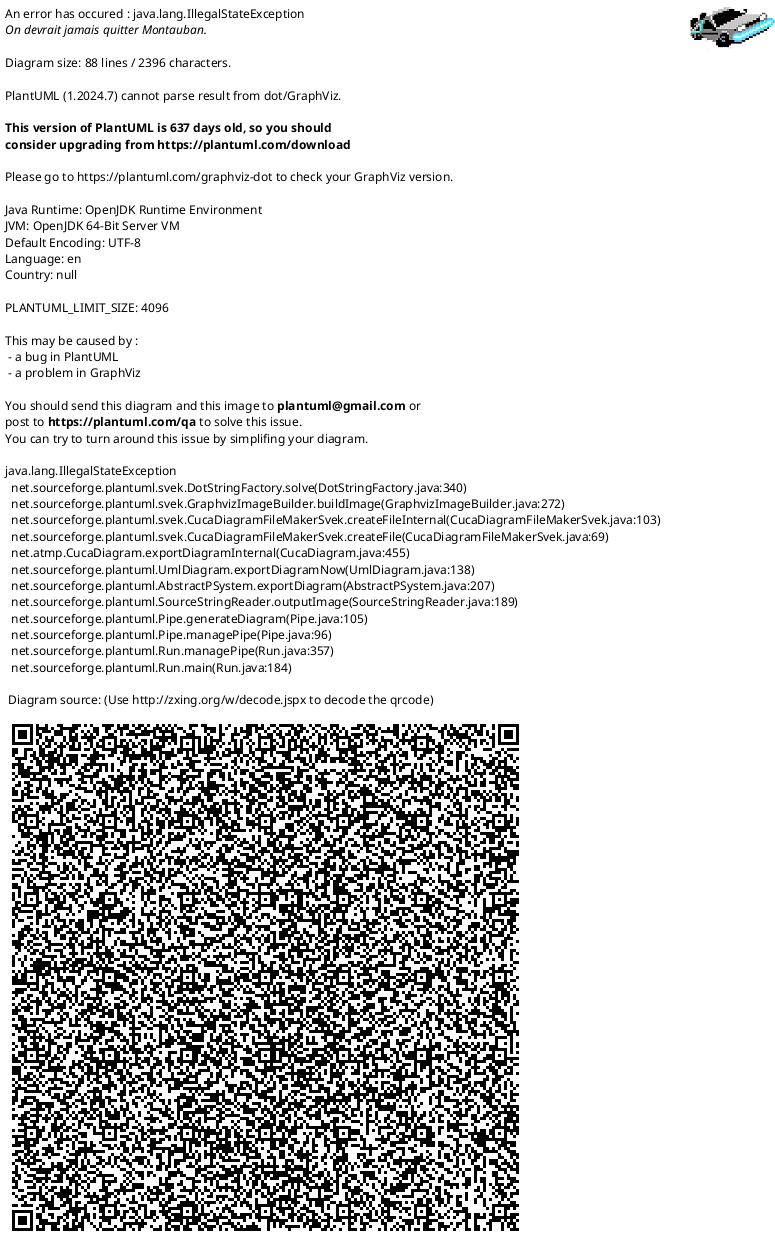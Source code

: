 @startuml
!define RECTANGLE class

skinparam backgroundColor #FAFAFA
skinparam linetype ortho
skinparam padding 8
skinparam roundcorner 15

skinparam rectangle {
    BackgroundColor<< Frontend >> #E1F5FE
    BackgroundColor<< Cache >> #FFEBEE
    BackgroundColor<< Database >> #E8F5E9
    BackgroundColor<< Queue >> #FFF3E0
    BorderColor #78909C
    FontColor #37474F
}

skinparam arrow {
    Color #78909C
    FontColor #37474F
}

rectangle "Client\n客户端" as Client << Frontend >>
rectangle "CDN" as CDN << Frontend >>

rectangle "Load Balancer\n负载均衡器" as LoadBalancer {
    rectangle "API Servers\nAPI服务器集群" as APIServers {
        rectangle "API Server 1\nAPI服务器1" as API1
        rectangle "API Server 2\nAPI服务器2" as API2
        rectangle "API Server 3\nAPI服务器3" as API3
    }
}

rectangle "Redis Cluster\nRedis集群" as RedisCluster << Cache >> {
    rectangle "Redis Master\nRedis主节点" as RedisMaster
    rectangle "Redis Slave 1\nRedis从节点1" as RedisSlave1
    rectangle "Redis Slave 2\nRedis从节点2" as RedisSlave2
}

rectangle "MongoDB Cluster\nMongoDB集群" as MongoDBCluster << Database >> {
    rectangle "MongoDB Router\n(MongoS)" as MongoRouter
    rectangle "Config Servers\n配置服务器" as ConfigServers
    rectangle "Shard 1\n分片1" as Shard1
    rectangle "Shard 2\n分片2" as Shard2
}

rectangle "Message Queue\n消息队列" as MessageQueue << Queue >>
rectangle "Background Worker\n后台工作器" as BackgroundWorker

Client -down-> CDN : 1. Static resource\n1. 静态资源
Client -down-> LoadBalancer : 2. API request\n2. API请求
LoadBalancer -down-> APIServers : 3. Distribute\n3. 分发
APIServers -right-> RedisCluster : 4. Cache\n4. 缓存
APIServers -down-> MongoDBCluster : 5. Persist\n5. 持久化
APIServers -left-> MessageQueue : 6. Async tasks\n6. 异步任务
BackgroundWorker -up-> MessageQueue : 7. Process\n7. 处理
BackgroundWorker -right-> MongoDBCluster : 8. Update\n8. 更新

note right of CDN #E1F5FE
    Optimize static resource loading
    优化静态资源加载
end note

note right of LoadBalancer #E1F5FE
    Auto-scaling, handle traffic spikes
    自动扩展，应对流量峰值
end note

note right of APIServers #E1F5FE
    Circuit breaking and rate limiting
    熔断和限流
end note

note right of RedisCluster #FFEBEE
    Optimize caching strategy
    优化缓存策略，提高命中率
end note

note right of MongoDBCluster #E8F5E9
    Optimize sharding strategy
    优化分片策略，均衡数据分布
end note

note left of BackgroundWorker #FFF3E0
    Task priority and retry mechanism
    任务优先级和重试机制
end note

@enduml
